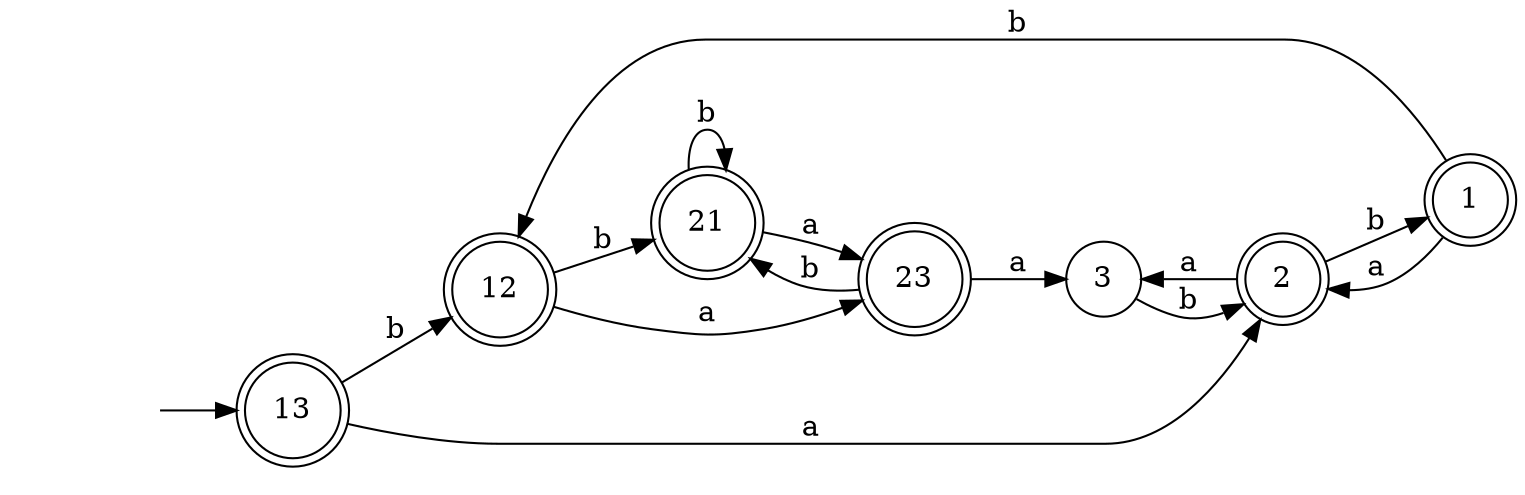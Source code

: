 digraph finite_state_machine { rankdir=LR
	node [shape=doublecircle]
	13
	12
	12
	12
	12
	21
	21
	21
	21
	23
	23
	23
	2
	1

	node [shape=circle]
	fake0 [style=invisible]
	fake0 -> 13

	13 -> 2 [label="a"] 
	13 -> 12 [label="b"] 
	12 -> 23 [label="a"] 
	12 -> 21 [label="b"] 
	21 -> 23 [label="a"] 
	21 -> 21 [label="b"] 
	23 -> 3 [label="a"] 
	23 -> 21 [label="b"] 
	3 -> 2 [label="b"] 
	2 -> 1 [label="b"] 
	2 -> 3 [label="a"] 
	1 -> 2 [label="a"] 
	1 -> 12 [label="b"] 
}
